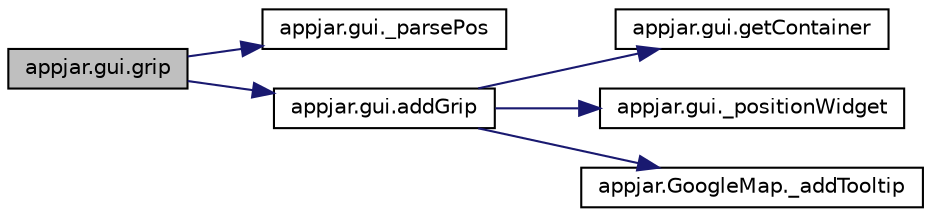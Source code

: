 digraph "appjar.gui.grip"
{
  edge [fontname="Helvetica",fontsize="10",labelfontname="Helvetica",labelfontsize="10"];
  node [fontname="Helvetica",fontsize="10",shape=record];
  rankdir="LR";
  Node1382 [label="appjar.gui.grip",height=0.2,width=0.4,color="black", fillcolor="grey75", style="filled", fontcolor="black"];
  Node1382 -> Node1383 [color="midnightblue",fontsize="10",style="solid",fontname="Helvetica"];
  Node1383 [label="appjar.gui._parsePos",height=0.2,width=0.4,color="black", fillcolor="white", style="filled",URL="$classappjar_1_1gui.html#a8174359ccd50269f6c9f63f00cbb9d7e",tooltip="FUNCTIONS for labels. "];
  Node1382 -> Node1384 [color="midnightblue",fontsize="10",style="solid",fontname="Helvetica"];
  Node1384 [label="appjar.gui.addGrip",height=0.2,width=0.4,color="black", fillcolor="white", style="filled",URL="$classappjar_1_1gui.html#a6056aeaae732dea363335e4603cdf530"];
  Node1384 -> Node1385 [color="midnightblue",fontsize="10",style="solid",fontname="Helvetica"];
  Node1385 [label="appjar.gui.getContainer",height=0.2,width=0.4,color="black", fillcolor="white", style="filled",URL="$classappjar_1_1gui.html#a2e8ea27bae5f6758257be218c8279b56"];
  Node1384 -> Node1386 [color="midnightblue",fontsize="10",style="solid",fontname="Helvetica"];
  Node1386 [label="appjar.gui._positionWidget",height=0.2,width=0.4,color="black", fillcolor="white", style="filled",URL="$classappjar_1_1gui.html#a073b1298767aeb92dd77b77cb6000e8c"];
  Node1384 -> Node1387 [color="midnightblue",fontsize="10",style="solid",fontname="Helvetica"];
  Node1387 [label="appjar.GoogleMap._addTooltip",height=0.2,width=0.4,color="black", fillcolor="white", style="filled",URL="$classappjar_1_1_google_map.html#a8fe893a3033954f3608e5c225da14cc5"];
}
